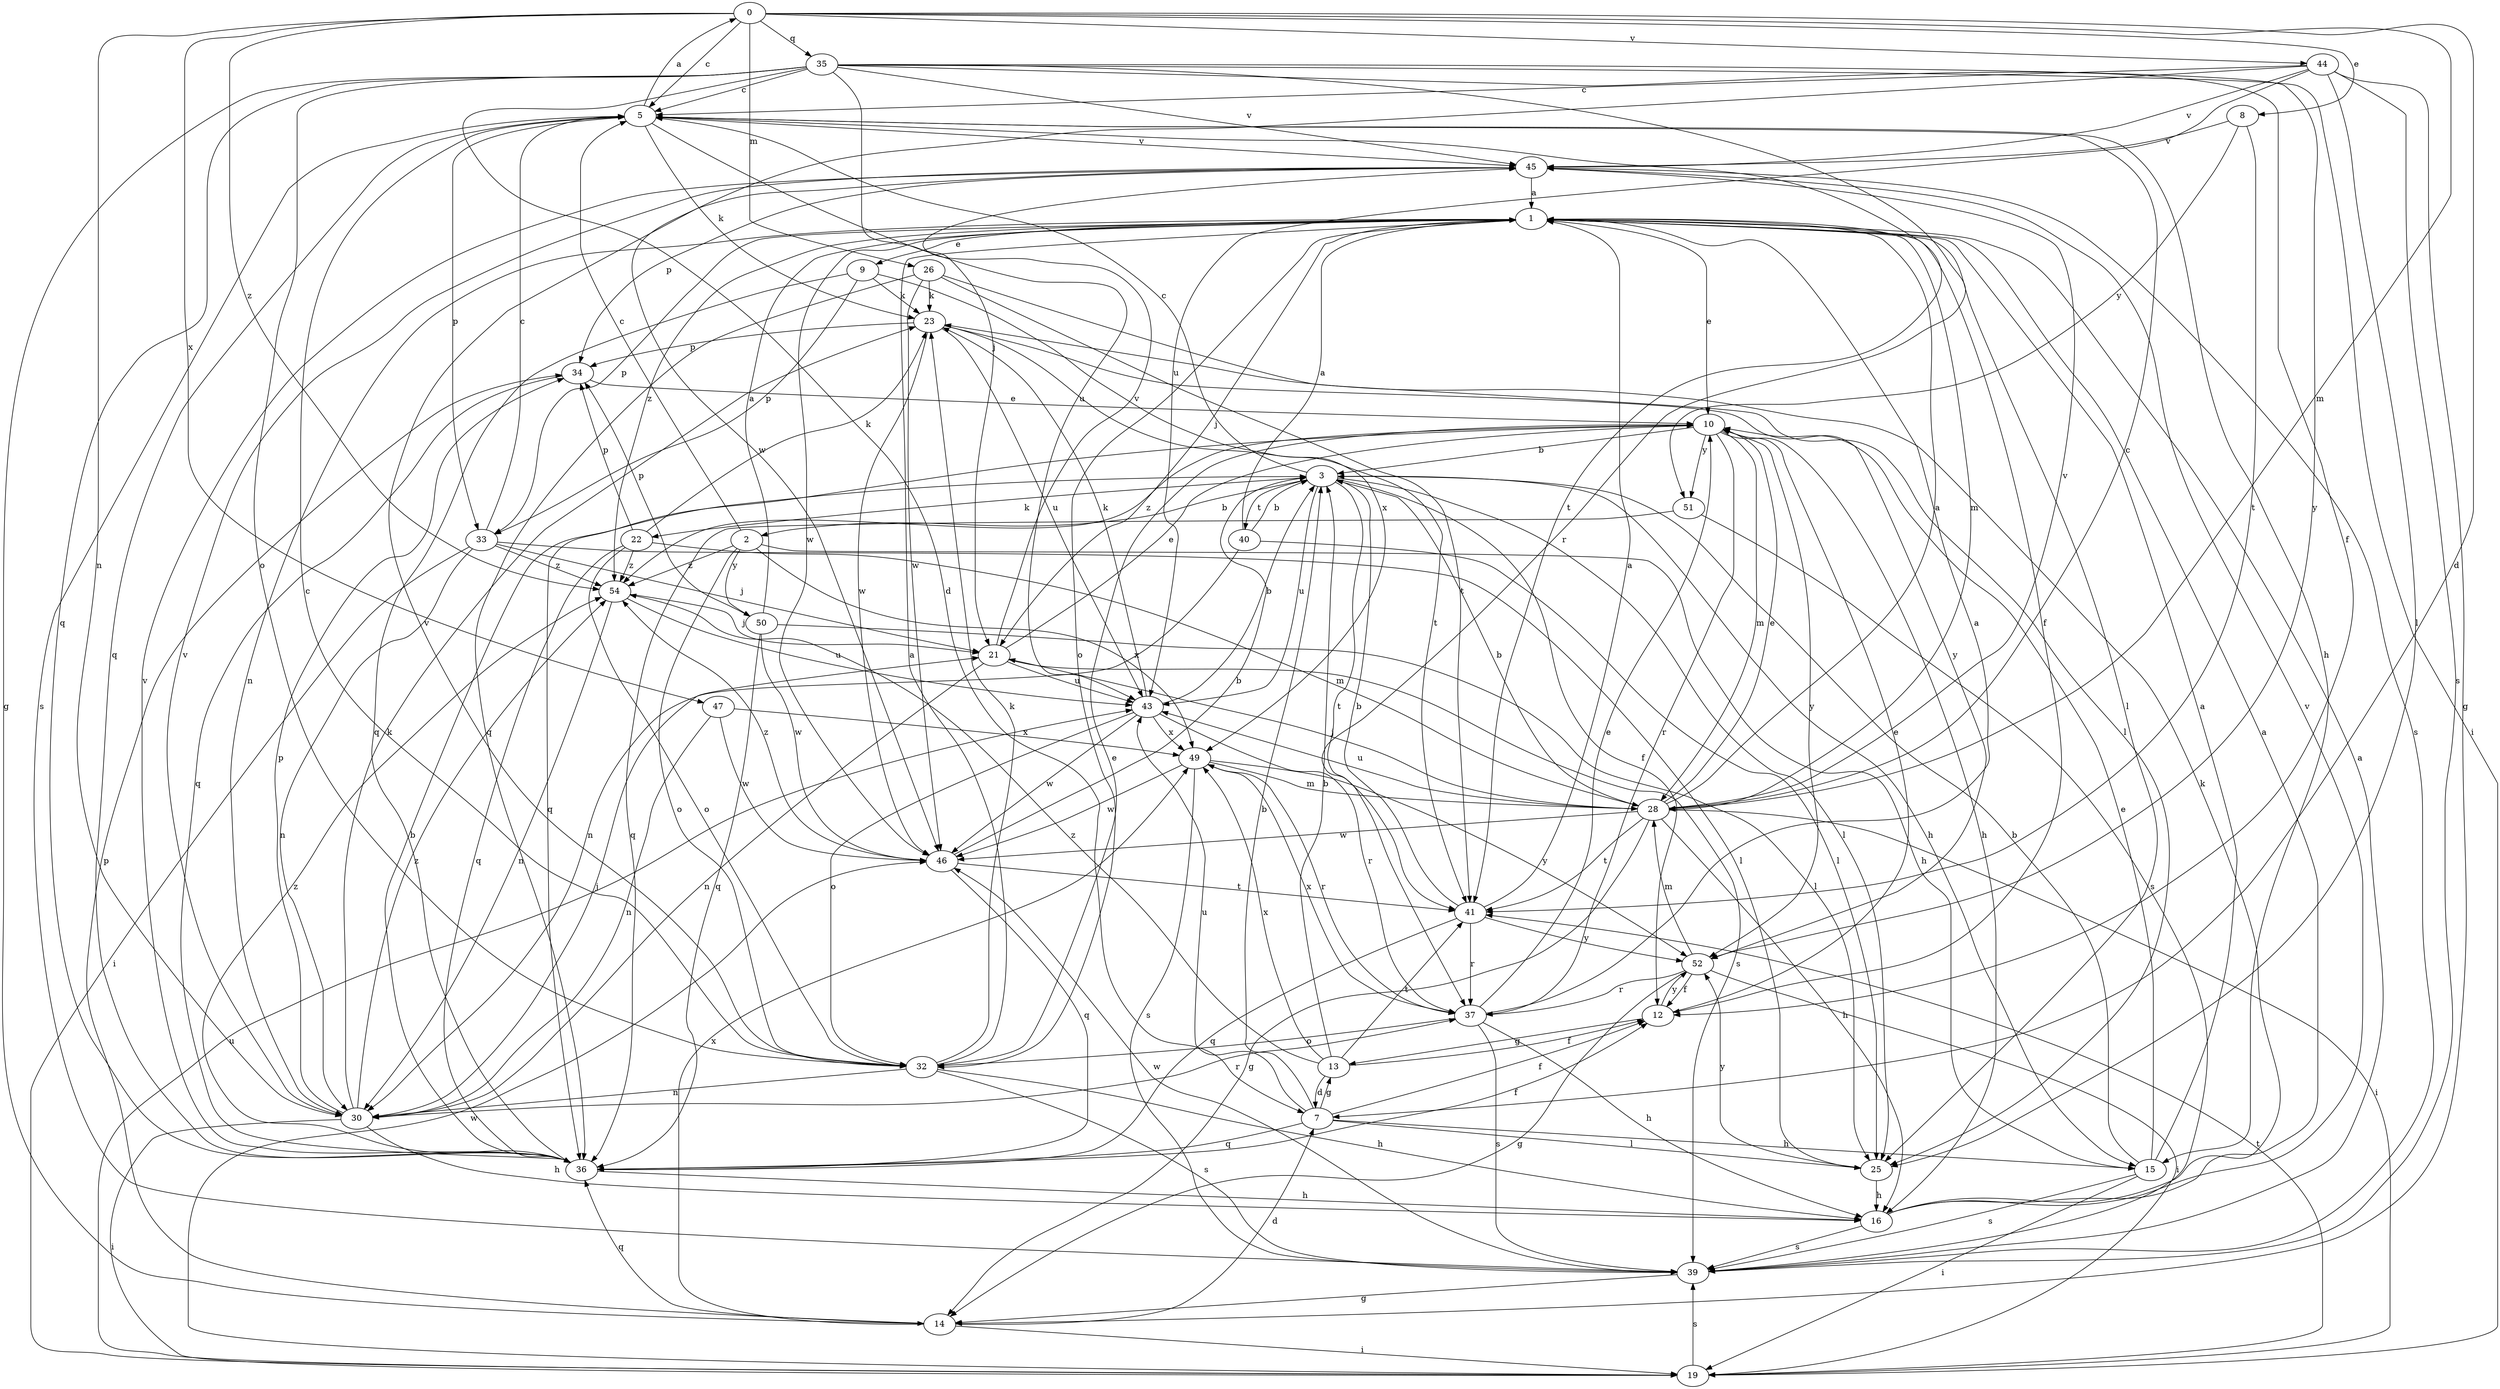 strict digraph  {
0;
1;
2;
3;
5;
7;
8;
9;
10;
12;
13;
14;
15;
16;
19;
21;
22;
23;
25;
26;
28;
30;
32;
33;
34;
35;
36;
37;
39;
40;
41;
43;
44;
45;
46;
47;
49;
50;
51;
52;
54;
0 -> 5  [label=c];
0 -> 7  [label=d];
0 -> 8  [label=e];
0 -> 26  [label=m];
0 -> 28  [label=m];
0 -> 30  [label=n];
0 -> 35  [label=q];
0 -> 44  [label=v];
0 -> 47  [label=x];
0 -> 54  [label=z];
1 -> 9  [label=e];
1 -> 10  [label=e];
1 -> 12  [label=f];
1 -> 21  [label=j];
1 -> 25  [label=l];
1 -> 28  [label=m];
1 -> 30  [label=n];
1 -> 32  [label=o];
1 -> 33  [label=p];
1 -> 46  [label=w];
1 -> 54  [label=z];
2 -> 5  [label=c];
2 -> 15  [label=h];
2 -> 32  [label=o];
2 -> 49  [label=x];
2 -> 50  [label=y];
2 -> 54  [label=z];
3 -> 2  [label=b];
3 -> 5  [label=c];
3 -> 12  [label=f];
3 -> 15  [label=h];
3 -> 22  [label=k];
3 -> 25  [label=l];
3 -> 40  [label=t];
3 -> 41  [label=t];
3 -> 43  [label=u];
5 -> 0  [label=a];
5 -> 15  [label=h];
5 -> 23  [label=k];
5 -> 33  [label=p];
5 -> 36  [label=q];
5 -> 39  [label=s];
5 -> 41  [label=t];
5 -> 43  [label=u];
5 -> 45  [label=v];
7 -> 3  [label=b];
7 -> 12  [label=f];
7 -> 13  [label=g];
7 -> 15  [label=h];
7 -> 25  [label=l];
7 -> 36  [label=q];
7 -> 43  [label=u];
8 -> 41  [label=t];
8 -> 45  [label=v];
8 -> 51  [label=y];
9 -> 23  [label=k];
9 -> 33  [label=p];
9 -> 36  [label=q];
9 -> 49  [label=x];
10 -> 3  [label=b];
10 -> 16  [label=h];
10 -> 28  [label=m];
10 -> 36  [label=q];
10 -> 37  [label=r];
10 -> 51  [label=y];
10 -> 52  [label=y];
10 -> 54  [label=z];
12 -> 10  [label=e];
12 -> 13  [label=g];
12 -> 52  [label=y];
13 -> 3  [label=b];
13 -> 7  [label=d];
13 -> 12  [label=f];
13 -> 41  [label=t];
13 -> 49  [label=x];
13 -> 54  [label=z];
14 -> 7  [label=d];
14 -> 19  [label=i];
14 -> 34  [label=p];
14 -> 36  [label=q];
14 -> 49  [label=x];
15 -> 1  [label=a];
15 -> 3  [label=b];
15 -> 10  [label=e];
15 -> 19  [label=i];
15 -> 39  [label=s];
16 -> 1  [label=a];
16 -> 23  [label=k];
16 -> 39  [label=s];
16 -> 45  [label=v];
19 -> 39  [label=s];
19 -> 41  [label=t];
19 -> 43  [label=u];
19 -> 46  [label=w];
21 -> 10  [label=e];
21 -> 30  [label=n];
21 -> 39  [label=s];
21 -> 43  [label=u];
21 -> 45  [label=v];
22 -> 23  [label=k];
22 -> 28  [label=m];
22 -> 32  [label=o];
22 -> 34  [label=p];
22 -> 36  [label=q];
22 -> 54  [label=z];
23 -> 34  [label=p];
23 -> 41  [label=t];
23 -> 43  [label=u];
23 -> 46  [label=w];
23 -> 52  [label=y];
25 -> 16  [label=h];
25 -> 52  [label=y];
26 -> 23  [label=k];
26 -> 25  [label=l];
26 -> 36  [label=q];
26 -> 41  [label=t];
26 -> 46  [label=w];
28 -> 1  [label=a];
28 -> 3  [label=b];
28 -> 5  [label=c];
28 -> 10  [label=e];
28 -> 14  [label=g];
28 -> 16  [label=h];
28 -> 19  [label=i];
28 -> 21  [label=j];
28 -> 41  [label=t];
28 -> 43  [label=u];
28 -> 45  [label=v];
28 -> 46  [label=w];
30 -> 16  [label=h];
30 -> 19  [label=i];
30 -> 21  [label=j];
30 -> 23  [label=k];
30 -> 34  [label=p];
30 -> 37  [label=r];
30 -> 45  [label=v];
30 -> 54  [label=z];
32 -> 1  [label=a];
32 -> 5  [label=c];
32 -> 10  [label=e];
32 -> 16  [label=h];
32 -> 23  [label=k];
32 -> 30  [label=n];
32 -> 39  [label=s];
32 -> 45  [label=v];
33 -> 5  [label=c];
33 -> 19  [label=i];
33 -> 21  [label=j];
33 -> 25  [label=l];
33 -> 30  [label=n];
33 -> 54  [label=z];
34 -> 10  [label=e];
34 -> 36  [label=q];
35 -> 5  [label=c];
35 -> 7  [label=d];
35 -> 12  [label=f];
35 -> 14  [label=g];
35 -> 19  [label=i];
35 -> 21  [label=j];
35 -> 32  [label=o];
35 -> 36  [label=q];
35 -> 37  [label=r];
35 -> 45  [label=v];
35 -> 52  [label=y];
36 -> 3  [label=b];
36 -> 12  [label=f];
36 -> 16  [label=h];
36 -> 45  [label=v];
36 -> 54  [label=z];
37 -> 1  [label=a];
37 -> 10  [label=e];
37 -> 16  [label=h];
37 -> 32  [label=o];
37 -> 39  [label=s];
37 -> 49  [label=x];
39 -> 1  [label=a];
39 -> 14  [label=g];
39 -> 46  [label=w];
40 -> 1  [label=a];
40 -> 3  [label=b];
40 -> 25  [label=l];
40 -> 30  [label=n];
41 -> 1  [label=a];
41 -> 3  [label=b];
41 -> 36  [label=q];
41 -> 37  [label=r];
41 -> 52  [label=y];
43 -> 3  [label=b];
43 -> 23  [label=k];
43 -> 32  [label=o];
43 -> 37  [label=r];
43 -> 46  [label=w];
43 -> 49  [label=x];
44 -> 5  [label=c];
44 -> 14  [label=g];
44 -> 25  [label=l];
44 -> 39  [label=s];
44 -> 43  [label=u];
44 -> 45  [label=v];
44 -> 46  [label=w];
45 -> 1  [label=a];
45 -> 34  [label=p];
45 -> 39  [label=s];
46 -> 3  [label=b];
46 -> 36  [label=q];
46 -> 41  [label=t];
46 -> 54  [label=z];
47 -> 30  [label=n];
47 -> 46  [label=w];
47 -> 49  [label=x];
49 -> 28  [label=m];
49 -> 37  [label=r];
49 -> 39  [label=s];
49 -> 46  [label=w];
49 -> 52  [label=y];
50 -> 1  [label=a];
50 -> 25  [label=l];
50 -> 34  [label=p];
50 -> 36  [label=q];
50 -> 46  [label=w];
51 -> 36  [label=q];
51 -> 39  [label=s];
52 -> 12  [label=f];
52 -> 14  [label=g];
52 -> 19  [label=i];
52 -> 28  [label=m];
52 -> 37  [label=r];
54 -> 21  [label=j];
54 -> 30  [label=n];
54 -> 43  [label=u];
}
